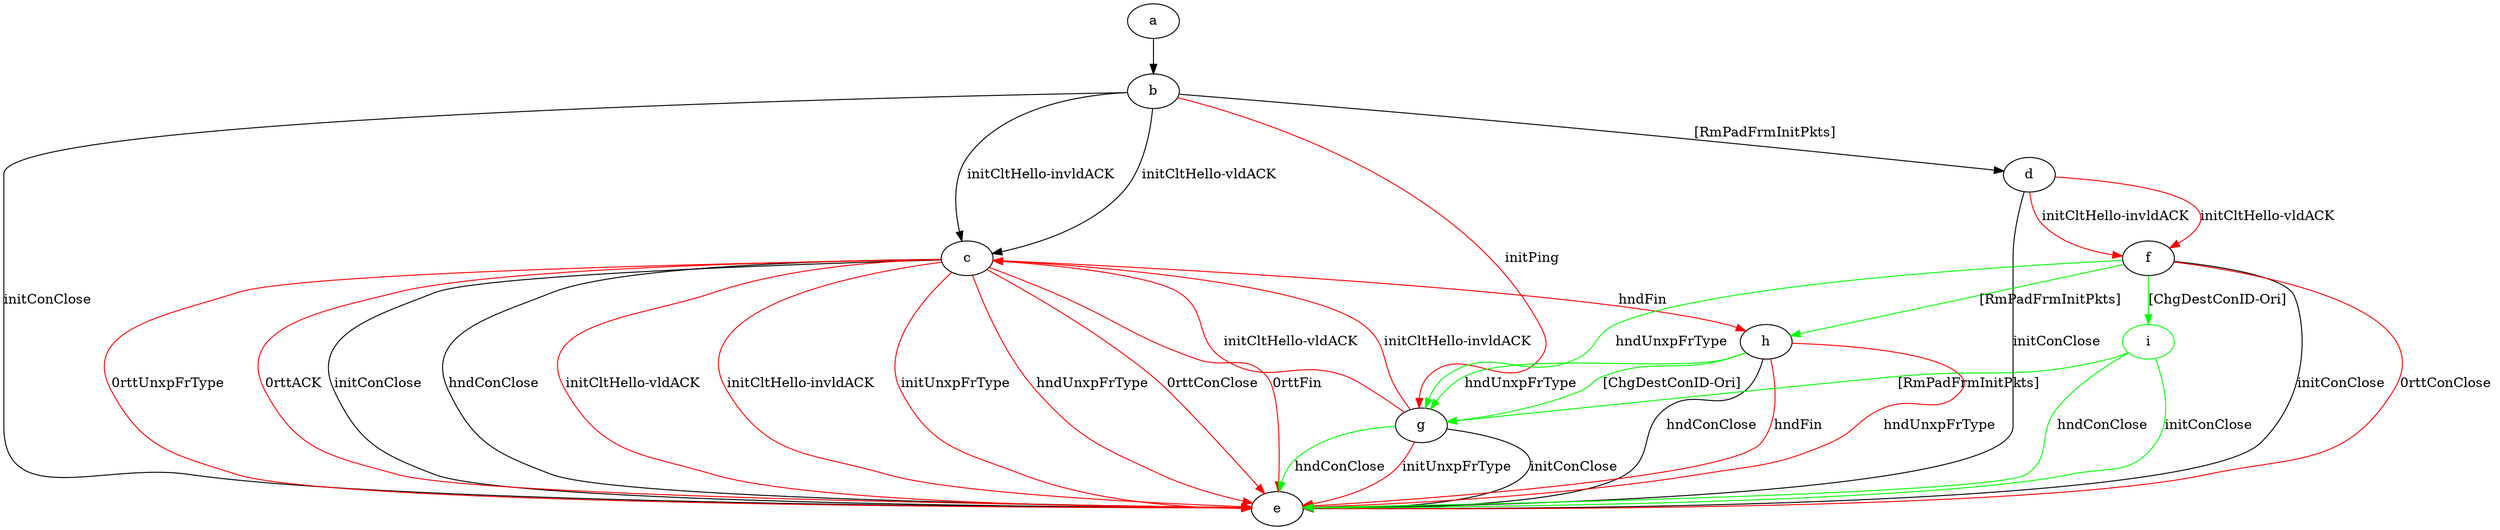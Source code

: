 digraph "" {
	a -> b	[key=0];
	b -> c	[key=0,
		label="initCltHello-vldACK "];
	b -> c	[key=1,
		label="initCltHello-invldACK "];
	b -> d	[key=0,
		label="[RmPadFrmInitPkts] "];
	b -> e	[key=0,
		label="initConClose "];
	b -> g	[key=0,
		color=red,
		label="initPing "];
	c -> e	[key=0,
		label="initConClose "];
	c -> e	[key=1,
		label="hndConClose "];
	c -> e	[key=2,
		color=red,
		label="initCltHello-vldACK "];
	c -> e	[key=3,
		color=red,
		label="initCltHello-invldACK "];
	c -> e	[key=4,
		color=red,
		label="initUnxpFrType "];
	c -> e	[key=5,
		color=red,
		label="hndUnxpFrType "];
	c -> e	[key=6,
		color=red,
		label="0rttConClose "];
	c -> e	[key=7,
		color=red,
		label="0rttFin "];
	c -> e	[key=8,
		color=red,
		label="0rttUnxpFrType "];
	c -> e	[key=9,
		color=red,
		label="0rttACK "];
	c -> h	[key=0,
		color=red,
		label="hndFin "];
	d -> e	[key=0,
		label="initConClose "];
	d -> f	[key=0,
		color=red,
		label="initCltHello-vldACK "];
	d -> f	[key=1,
		color=red,
		label="initCltHello-invldACK "];
	f -> e	[key=0,
		label="initConClose "];
	f -> e	[key=1,
		color=red,
		label="0rttConClose "];
	f -> g	[key=0,
		color=green,
		label="hndUnxpFrType "];
	f -> h	[key=0,
		color=green,
		label="[RmPadFrmInitPkts] "];
	i	[color=green];
	f -> i	[key=0,
		color=green,
		label="[ChgDestConID-Ori] "];
	g -> c	[key=0,
		color=red,
		label="initCltHello-vldACK "];
	g -> c	[key=1,
		color=red,
		label="initCltHello-invldACK "];
	g -> e	[key=0,
		label="initConClose "];
	g -> e	[key=1,
		color=green,
		label="hndConClose "];
	g -> e	[key=2,
		color=red,
		label="initUnxpFrType "];
	h -> e	[key=0,
		label="hndConClose "];
	h -> e	[key=1,
		color=red,
		label="hndFin "];
	h -> e	[key=2,
		color=red,
		label="hndUnxpFrType "];
	h -> g	[key=0,
		color=green,
		label="hndUnxpFrType "];
	h -> g	[key=1,
		color=green,
		label="[ChgDestConID-Ori] "];
	i -> e	[key=0,
		color=green,
		label="initConClose "];
	i -> e	[key=1,
		color=green,
		label="hndConClose "];
	i -> g	[key=0,
		color=green,
		label="[RmPadFrmInitPkts] "];
}
